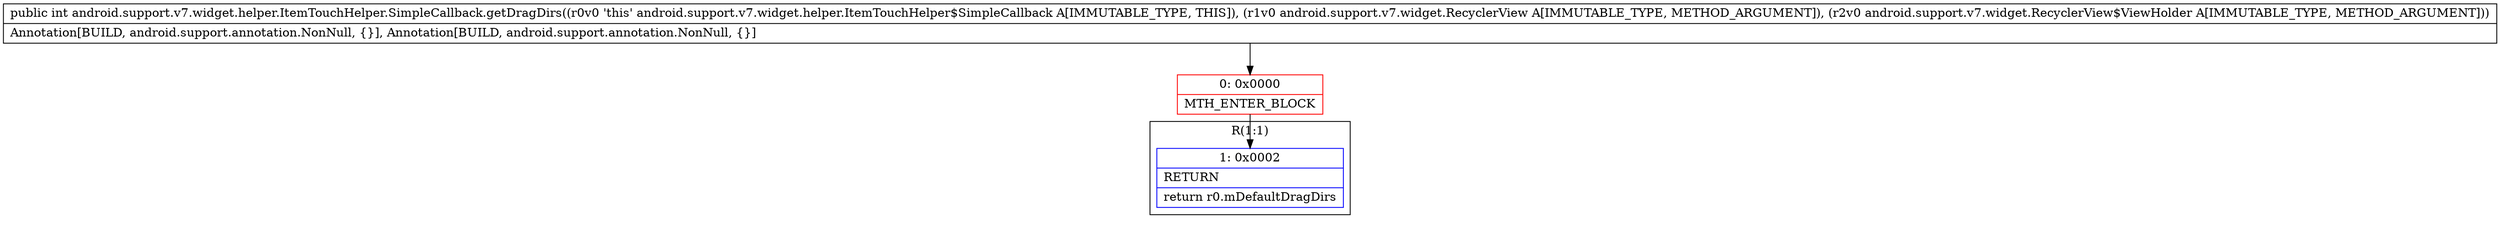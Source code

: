 digraph "CFG forandroid.support.v7.widget.helper.ItemTouchHelper.SimpleCallback.getDragDirs(Landroid\/support\/v7\/widget\/RecyclerView;Landroid\/support\/v7\/widget\/RecyclerView$ViewHolder;)I" {
subgraph cluster_Region_1329596934 {
label = "R(1:1)";
node [shape=record,color=blue];
Node_1 [shape=record,label="{1\:\ 0x0002|RETURN\l|return r0.mDefaultDragDirs\l}"];
}
Node_0 [shape=record,color=red,label="{0\:\ 0x0000|MTH_ENTER_BLOCK\l}"];
MethodNode[shape=record,label="{public int android.support.v7.widget.helper.ItemTouchHelper.SimpleCallback.getDragDirs((r0v0 'this' android.support.v7.widget.helper.ItemTouchHelper$SimpleCallback A[IMMUTABLE_TYPE, THIS]), (r1v0 android.support.v7.widget.RecyclerView A[IMMUTABLE_TYPE, METHOD_ARGUMENT]), (r2v0 android.support.v7.widget.RecyclerView$ViewHolder A[IMMUTABLE_TYPE, METHOD_ARGUMENT]))  | Annotation[BUILD, android.support.annotation.NonNull, \{\}], Annotation[BUILD, android.support.annotation.NonNull, \{\}]\l}"];
MethodNode -> Node_0;
Node_0 -> Node_1;
}

